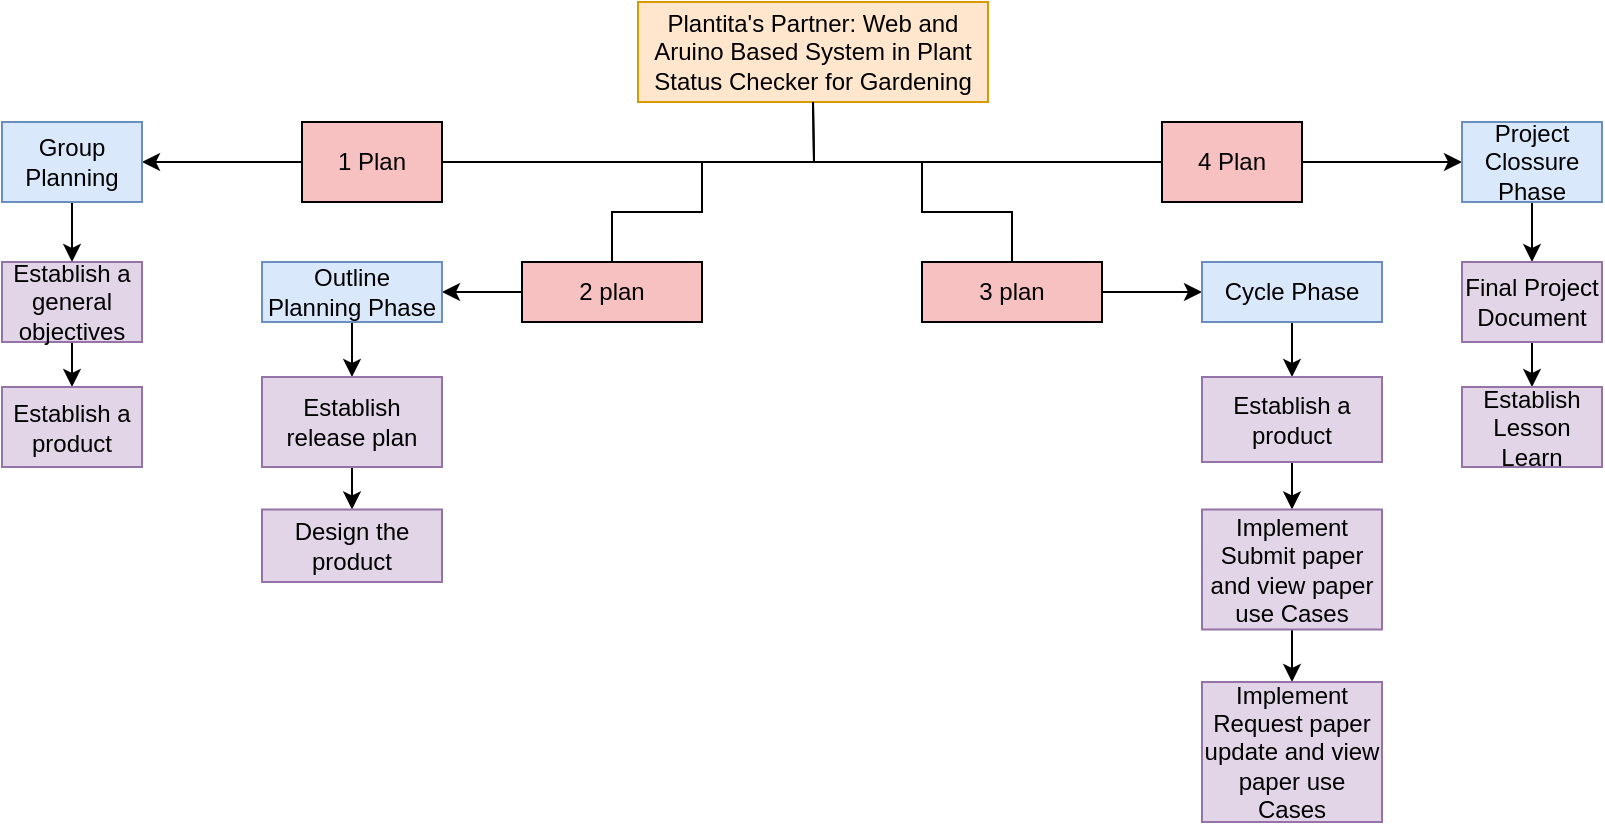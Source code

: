 <mxfile version="14.6.0" type="device"><diagram id="YuPyEKA-HCmkNPvJzVS9" name="Page-1"><mxGraphModel dx="994" dy="469" grid="1" gridSize="10" guides="1" tooltips="1" connect="1" arrows="1" fold="1" page="1" pageScale="1" pageWidth="850" pageHeight="1100" math="0" shadow="0"><root><mxCell id="0"/><mxCell id="1" parent="0"/><mxCell id="kfzhFNQ9w286JViTW-AC-1" value="Plantita's Partner: Web and Aruino Based System in Plant Status Checker for Gardening" style="rounded=0;whiteSpace=wrap;html=1;strokeColor=#d79b00;fillColor=#ffe6cc;" parent="1" vertex="1"><mxGeometry x="338" y="40" width="175" height="50" as="geometry"/></mxCell><mxCell id="kfzhFNQ9w286JViTW-AC-8" value="" style="edgeStyle=orthogonalEdgeStyle;startArrow=none;endArrow=none;rounded=0;targetPortConstraint=eastwest;sourcePortConstraint=northsouth;" parent="1" target="kfzhFNQ9w286JViTW-AC-10" edge="1"><mxGeometry relative="1" as="geometry"><mxPoint x="425.5" y="90" as="sourcePoint"/></mxGeometry></mxCell><mxCell id="kfzhFNQ9w286JViTW-AC-9" value="" style="edgeStyle=orthogonalEdgeStyle;startArrow=none;endArrow=none;rounded=0;targetPortConstraint=eastwest;sourcePortConstraint=northsouth;" parent="1" target="kfzhFNQ9w286JViTW-AC-11" edge="1"><mxGeometry relative="1" as="geometry"><mxPoint x="425.5" y="90" as="sourcePoint"/></mxGeometry></mxCell><mxCell id="oIfJZl0fQZ3GDP6DWocR-2" value="" style="edgeStyle=orthogonalEdgeStyle;rounded=0;orthogonalLoop=1;jettySize=auto;html=1;" edge="1" parent="1" source="kfzhFNQ9w286JViTW-AC-10" target="oIfJZl0fQZ3GDP6DWocR-1"><mxGeometry relative="1" as="geometry"/></mxCell><mxCell id="kfzhFNQ9w286JViTW-AC-10" value="1 Plan" style="whiteSpace=wrap;html=1;align=center;verticalAlign=middle;treeFolding=1;treeMoving=1;fillColor=#F8C1C1;" parent="1" vertex="1"><mxGeometry x="170" y="100" width="70" height="40" as="geometry"/></mxCell><mxCell id="oIfJZl0fQZ3GDP6DWocR-22" value="" style="edgeStyle=orthogonalEdgeStyle;rounded=0;orthogonalLoop=1;jettySize=auto;html=1;" edge="1" parent="1" source="kfzhFNQ9w286JViTW-AC-11" target="oIfJZl0fQZ3GDP6DWocR-21"><mxGeometry relative="1" as="geometry"/></mxCell><mxCell id="kfzhFNQ9w286JViTW-AC-11" value="4 Plan" style="whiteSpace=wrap;html=1;align=center;verticalAlign=middle;treeFolding=1;treeMoving=1;fillColor=#F8C1C1;" parent="1" vertex="1"><mxGeometry x="600" y="100" width="70" height="40" as="geometry"/></mxCell><mxCell id="oIfJZl0fQZ3GDP6DWocR-20" value="" style="edgeStyle=orthogonalEdgeStyle;rounded=0;orthogonalLoop=1;jettySize=auto;html=1;" edge="1" parent="1" source="kfzhFNQ9w286JViTW-AC-12" target="oIfJZl0fQZ3GDP6DWocR-19"><mxGeometry relative="1" as="geometry"/></mxCell><mxCell id="kfzhFNQ9w286JViTW-AC-12" value="3 plan" style="whiteSpace=wrap;html=1;align=center;verticalAlign=middle;treeFolding=1;treeMoving=1;newEdgeStyle={&quot;edgeStyle&quot;:&quot;elbowEdgeStyle&quot;,&quot;startArrow&quot;:&quot;none&quot;,&quot;endArrow&quot;:&quot;none&quot;};fillColor=#F8C1C1;" parent="1" vertex="1"><mxGeometry x="480" y="170" width="90" height="30" as="geometry"/></mxCell><mxCell id="kfzhFNQ9w286JViTW-AC-13" value="" style="edgeStyle=elbowEdgeStyle;elbow=vertical;startArrow=none;endArrow=none;rounded=0;" parent="1" target="kfzhFNQ9w286JViTW-AC-12" edge="1"><mxGeometry relative="1" as="geometry"><mxPoint x="480" y="120" as="sourcePoint"/></mxGeometry></mxCell><mxCell id="oIfJZl0fQZ3GDP6DWocR-12" value="" style="edgeStyle=orthogonalEdgeStyle;rounded=0;orthogonalLoop=1;jettySize=auto;html=1;" edge="1" parent="1" source="kfzhFNQ9w286JViTW-AC-14" target="oIfJZl0fQZ3GDP6DWocR-11"><mxGeometry relative="1" as="geometry"/></mxCell><mxCell id="kfzhFNQ9w286JViTW-AC-14" value="2 plan" style="whiteSpace=wrap;html=1;align=center;verticalAlign=middle;treeFolding=1;treeMoving=1;newEdgeStyle={&quot;edgeStyle&quot;:&quot;elbowEdgeStyle&quot;,&quot;startArrow&quot;:&quot;none&quot;,&quot;endArrow&quot;:&quot;none&quot;};fillColor=#F8C1C1;" parent="1" vertex="1"><mxGeometry x="280" y="170" width="90" height="30" as="geometry"/></mxCell><mxCell id="kfzhFNQ9w286JViTW-AC-15" value="" style="edgeStyle=elbowEdgeStyle;elbow=vertical;startArrow=none;endArrow=none;rounded=0;" parent="1" target="kfzhFNQ9w286JViTW-AC-14" edge="1"><mxGeometry relative="1" as="geometry"><mxPoint x="370" y="120" as="sourcePoint"/></mxGeometry></mxCell><mxCell id="oIfJZl0fQZ3GDP6DWocR-4" value="" style="edgeStyle=orthogonalEdgeStyle;rounded=0;orthogonalLoop=1;jettySize=auto;html=1;" edge="1" parent="1" source="oIfJZl0fQZ3GDP6DWocR-1" target="oIfJZl0fQZ3GDP6DWocR-3"><mxGeometry relative="1" as="geometry"/></mxCell><mxCell id="oIfJZl0fQZ3GDP6DWocR-1" value="Group Planning" style="whiteSpace=wrap;html=1;align=center;verticalAlign=middle;treeFolding=1;treeMoving=1;fillColor=#dae8fc;strokeColor=#6c8ebf;" vertex="1" parent="1"><mxGeometry x="20" y="100" width="70" height="40" as="geometry"/></mxCell><mxCell id="oIfJZl0fQZ3GDP6DWocR-6" value="" style="edgeStyle=orthogonalEdgeStyle;rounded=0;orthogonalLoop=1;jettySize=auto;html=1;" edge="1" parent="1" source="oIfJZl0fQZ3GDP6DWocR-3" target="oIfJZl0fQZ3GDP6DWocR-5"><mxGeometry relative="1" as="geometry"/></mxCell><mxCell id="oIfJZl0fQZ3GDP6DWocR-3" value="Establish a general objectives" style="whiteSpace=wrap;html=1;align=center;verticalAlign=middle;treeFolding=1;treeMoving=1;fillColor=#e1d5e7;strokeColor=#9673a6;" vertex="1" parent="1"><mxGeometry x="20" y="170" width="70" height="40" as="geometry"/></mxCell><mxCell id="oIfJZl0fQZ3GDP6DWocR-5" value="Establish a product" style="whiteSpace=wrap;html=1;align=center;verticalAlign=middle;treeFolding=1;treeMoving=1;fillColor=#e1d5e7;strokeColor=#9673a6;" vertex="1" parent="1"><mxGeometry x="20" y="232.5" width="70" height="40" as="geometry"/></mxCell><mxCell id="oIfJZl0fQZ3GDP6DWocR-14" value="" style="edgeStyle=orthogonalEdgeStyle;rounded=0;orthogonalLoop=1;jettySize=auto;html=1;" edge="1" parent="1" source="oIfJZl0fQZ3GDP6DWocR-11" target="oIfJZl0fQZ3GDP6DWocR-13"><mxGeometry relative="1" as="geometry"/></mxCell><mxCell id="oIfJZl0fQZ3GDP6DWocR-11" value="Outline Planning Phase" style="whiteSpace=wrap;html=1;align=center;verticalAlign=middle;treeFolding=1;treeMoving=1;newEdgeStyle={&quot;edgeStyle&quot;:&quot;elbowEdgeStyle&quot;,&quot;startArrow&quot;:&quot;none&quot;,&quot;endArrow&quot;:&quot;none&quot;};fillColor=#dae8fc;strokeColor=#6c8ebf;" vertex="1" parent="1"><mxGeometry x="150" y="170" width="90" height="30" as="geometry"/></mxCell><mxCell id="oIfJZl0fQZ3GDP6DWocR-16" value="" style="edgeStyle=orthogonalEdgeStyle;rounded=0;orthogonalLoop=1;jettySize=auto;html=1;" edge="1" parent="1" source="oIfJZl0fQZ3GDP6DWocR-13" target="oIfJZl0fQZ3GDP6DWocR-15"><mxGeometry relative="1" as="geometry"/></mxCell><mxCell id="oIfJZl0fQZ3GDP6DWocR-13" value="Establish release plan" style="whiteSpace=wrap;html=1;align=center;verticalAlign=middle;treeFolding=1;treeMoving=1;newEdgeStyle={&quot;edgeStyle&quot;:&quot;elbowEdgeStyle&quot;,&quot;startArrow&quot;:&quot;none&quot;,&quot;endArrow&quot;:&quot;none&quot;};fillColor=#e1d5e7;strokeColor=#9673a6;" vertex="1" parent="1"><mxGeometry x="150" y="227.5" width="90" height="45" as="geometry"/></mxCell><mxCell id="oIfJZl0fQZ3GDP6DWocR-15" value="Design the product" style="whiteSpace=wrap;html=1;align=center;verticalAlign=middle;treeFolding=1;treeMoving=1;newEdgeStyle={&quot;edgeStyle&quot;:&quot;elbowEdgeStyle&quot;,&quot;startArrow&quot;:&quot;none&quot;,&quot;endArrow&quot;:&quot;none&quot;};fillColor=#e1d5e7;strokeColor=#9673a6;" vertex="1" parent="1"><mxGeometry x="150" y="293.75" width="90" height="36.25" as="geometry"/></mxCell><mxCell id="oIfJZl0fQZ3GDP6DWocR-32" value="" style="edgeStyle=orthogonalEdgeStyle;rounded=0;orthogonalLoop=1;jettySize=auto;html=1;" edge="1" parent="1" source="oIfJZl0fQZ3GDP6DWocR-19" target="oIfJZl0fQZ3GDP6DWocR-31"><mxGeometry relative="1" as="geometry"/></mxCell><mxCell id="oIfJZl0fQZ3GDP6DWocR-19" value="Cycle Phase" style="whiteSpace=wrap;html=1;align=center;verticalAlign=middle;treeFolding=1;treeMoving=1;newEdgeStyle={&quot;edgeStyle&quot;:&quot;elbowEdgeStyle&quot;,&quot;startArrow&quot;:&quot;none&quot;,&quot;endArrow&quot;:&quot;none&quot;};fillColor=#dae8fc;strokeColor=#6c8ebf;" vertex="1" parent="1"><mxGeometry x="620" y="170" width="90" height="30" as="geometry"/></mxCell><mxCell id="oIfJZl0fQZ3GDP6DWocR-24" value="" style="edgeStyle=orthogonalEdgeStyle;rounded=0;orthogonalLoop=1;jettySize=auto;html=1;" edge="1" parent="1" source="oIfJZl0fQZ3GDP6DWocR-21" target="oIfJZl0fQZ3GDP6DWocR-23"><mxGeometry relative="1" as="geometry"/></mxCell><mxCell id="oIfJZl0fQZ3GDP6DWocR-21" value="Project Clossure Phase" style="whiteSpace=wrap;html=1;align=center;verticalAlign=middle;treeFolding=1;treeMoving=1;fillColor=#dae8fc;strokeColor=#6c8ebf;" vertex="1" parent="1"><mxGeometry x="750" y="100" width="70" height="40" as="geometry"/></mxCell><mxCell id="oIfJZl0fQZ3GDP6DWocR-26" value="" style="edgeStyle=orthogonalEdgeStyle;rounded=0;orthogonalLoop=1;jettySize=auto;html=1;" edge="1" parent="1" source="oIfJZl0fQZ3GDP6DWocR-23" target="oIfJZl0fQZ3GDP6DWocR-25"><mxGeometry relative="1" as="geometry"/></mxCell><mxCell id="oIfJZl0fQZ3GDP6DWocR-23" value="Final Project Document" style="whiteSpace=wrap;html=1;align=center;verticalAlign=middle;treeFolding=1;treeMoving=1;fillColor=#e1d5e7;strokeColor=#9673a6;" vertex="1" parent="1"><mxGeometry x="750" y="170" width="70" height="40" as="geometry"/></mxCell><mxCell id="oIfJZl0fQZ3GDP6DWocR-25" value="Establish Lesson Learn" style="whiteSpace=wrap;html=1;align=center;verticalAlign=middle;treeFolding=1;treeMoving=1;fillColor=#e1d5e7;strokeColor=#9673a6;" vertex="1" parent="1"><mxGeometry x="750" y="232.5" width="70" height="40" as="geometry"/></mxCell><mxCell id="oIfJZl0fQZ3GDP6DWocR-34" value="" style="edgeStyle=orthogonalEdgeStyle;rounded=0;orthogonalLoop=1;jettySize=auto;html=1;" edge="1" parent="1" source="oIfJZl0fQZ3GDP6DWocR-31" target="oIfJZl0fQZ3GDP6DWocR-33"><mxGeometry relative="1" as="geometry"/></mxCell><mxCell id="oIfJZl0fQZ3GDP6DWocR-31" value="Establish a product" style="whiteSpace=wrap;html=1;align=center;verticalAlign=middle;treeFolding=1;treeMoving=1;newEdgeStyle={&quot;edgeStyle&quot;:&quot;elbowEdgeStyle&quot;,&quot;startArrow&quot;:&quot;none&quot;,&quot;endArrow&quot;:&quot;none&quot;};fillColor=#e1d5e7;strokeColor=#9673a6;" vertex="1" parent="1"><mxGeometry x="620" y="227.5" width="90" height="42.5" as="geometry"/></mxCell><mxCell id="oIfJZl0fQZ3GDP6DWocR-36" value="" style="edgeStyle=orthogonalEdgeStyle;rounded=0;orthogonalLoop=1;jettySize=auto;html=1;" edge="1" parent="1" source="oIfJZl0fQZ3GDP6DWocR-33" target="oIfJZl0fQZ3GDP6DWocR-35"><mxGeometry relative="1" as="geometry"/></mxCell><mxCell id="oIfJZl0fQZ3GDP6DWocR-33" value="Implement Submit paper and view paper use Cases" style="whiteSpace=wrap;html=1;align=center;verticalAlign=middle;treeFolding=1;treeMoving=1;newEdgeStyle={&quot;edgeStyle&quot;:&quot;elbowEdgeStyle&quot;,&quot;startArrow&quot;:&quot;none&quot;,&quot;endArrow&quot;:&quot;none&quot;};fillColor=#e1d5e7;strokeColor=#9673a6;" vertex="1" parent="1"><mxGeometry x="620" y="293.75" width="90" height="60" as="geometry"/></mxCell><mxCell id="oIfJZl0fQZ3GDP6DWocR-35" value="Implement Request paper update and view paper use Cases" style="whiteSpace=wrap;html=1;align=center;verticalAlign=middle;treeFolding=1;treeMoving=1;newEdgeStyle={&quot;edgeStyle&quot;:&quot;elbowEdgeStyle&quot;,&quot;startArrow&quot;:&quot;none&quot;,&quot;endArrow&quot;:&quot;none&quot;};fillColor=#e1d5e7;strokeColor=#9673a6;" vertex="1" parent="1"><mxGeometry x="620" y="380" width="90" height="70" as="geometry"/></mxCell></root></mxGraphModel></diagram></mxfile>